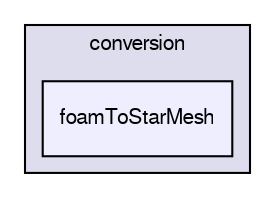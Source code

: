 digraph "applications/utilities/mesh/conversion/foamToStarMesh" {
  bgcolor=transparent;
  compound=true
  node [ fontsize="10", fontname="FreeSans"];
  edge [ labelfontsize="10", labelfontname="FreeSans"];
  subgraph clusterdir_5148cfe1bce83bc5fdc09a52963260a1 {
    graph [ bgcolor="#ddddee", pencolor="black", label="conversion" fontname="FreeSans", fontsize="10", URL="dir_5148cfe1bce83bc5fdc09a52963260a1.html"]
  dir_142cbbca35cb5a7f79000089b490a6c2 [shape=box, label="foamToStarMesh", style="filled", fillcolor="#eeeeff", pencolor="black", URL="dir_142cbbca35cb5a7f79000089b490a6c2.html"];
  }
}

